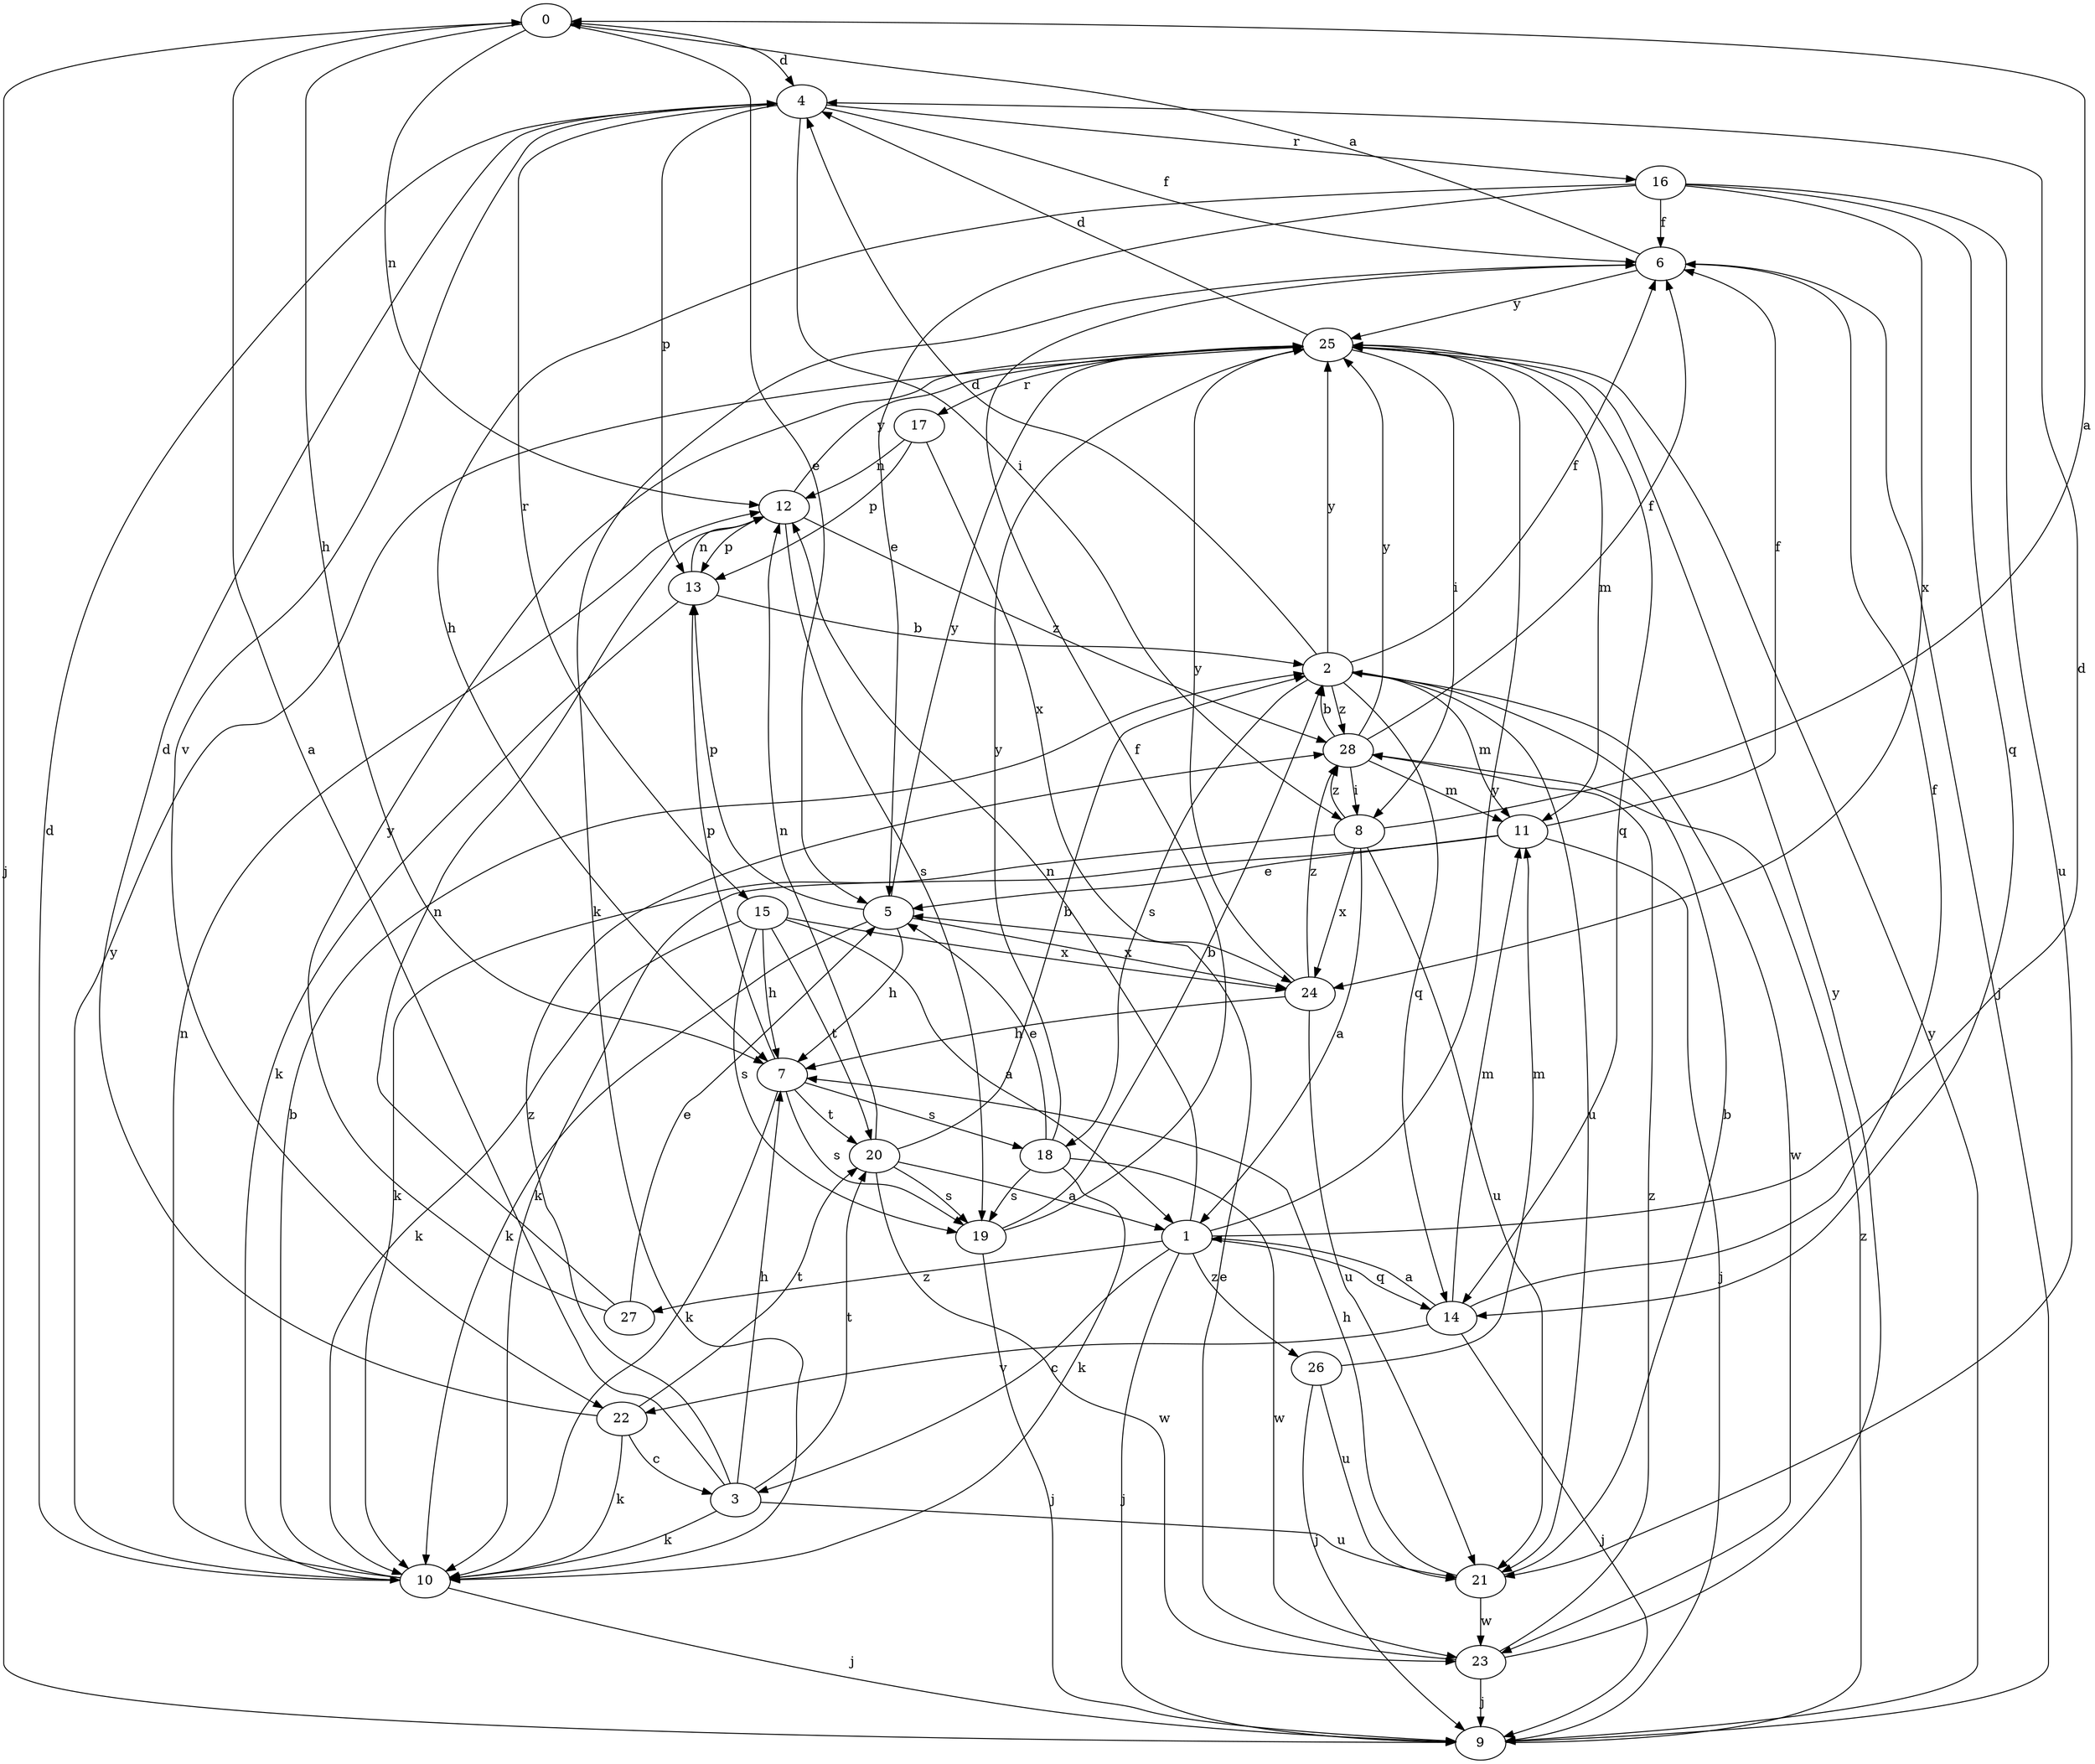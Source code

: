 strict digraph  {
0;
1;
2;
3;
4;
5;
6;
7;
8;
9;
10;
11;
12;
13;
14;
15;
16;
17;
18;
19;
20;
21;
22;
23;
24;
25;
26;
27;
28;
0 -> 4  [label=d];
0 -> 5  [label=e];
0 -> 7  [label=h];
0 -> 9  [label=j];
0 -> 12  [label=n];
1 -> 3  [label=c];
1 -> 4  [label=d];
1 -> 9  [label=j];
1 -> 12  [label=n];
1 -> 14  [label=q];
1 -> 25  [label=y];
1 -> 26  [label=z];
1 -> 27  [label=z];
2 -> 4  [label=d];
2 -> 6  [label=f];
2 -> 11  [label=m];
2 -> 14  [label=q];
2 -> 18  [label=s];
2 -> 21  [label=u];
2 -> 23  [label=w];
2 -> 25  [label=y];
2 -> 28  [label=z];
3 -> 0  [label=a];
3 -> 7  [label=h];
3 -> 10  [label=k];
3 -> 20  [label=t];
3 -> 21  [label=u];
3 -> 28  [label=z];
4 -> 6  [label=f];
4 -> 8  [label=i];
4 -> 13  [label=p];
4 -> 15  [label=r];
4 -> 16  [label=r];
4 -> 22  [label=v];
5 -> 7  [label=h];
5 -> 10  [label=k];
5 -> 13  [label=p];
5 -> 24  [label=x];
5 -> 25  [label=y];
6 -> 0  [label=a];
6 -> 9  [label=j];
6 -> 10  [label=k];
6 -> 25  [label=y];
7 -> 10  [label=k];
7 -> 13  [label=p];
7 -> 18  [label=s];
7 -> 19  [label=s];
7 -> 20  [label=t];
8 -> 0  [label=a];
8 -> 1  [label=a];
8 -> 10  [label=k];
8 -> 21  [label=u];
8 -> 24  [label=x];
8 -> 28  [label=z];
9 -> 25  [label=y];
9 -> 28  [label=z];
10 -> 2  [label=b];
10 -> 4  [label=d];
10 -> 9  [label=j];
10 -> 12  [label=n];
10 -> 25  [label=y];
11 -> 5  [label=e];
11 -> 6  [label=f];
11 -> 9  [label=j];
11 -> 10  [label=k];
12 -> 13  [label=p];
12 -> 19  [label=s];
12 -> 25  [label=y];
12 -> 28  [label=z];
13 -> 2  [label=b];
13 -> 10  [label=k];
13 -> 12  [label=n];
14 -> 1  [label=a];
14 -> 6  [label=f];
14 -> 9  [label=j];
14 -> 11  [label=m];
14 -> 22  [label=v];
15 -> 1  [label=a];
15 -> 7  [label=h];
15 -> 10  [label=k];
15 -> 19  [label=s];
15 -> 20  [label=t];
15 -> 24  [label=x];
16 -> 5  [label=e];
16 -> 6  [label=f];
16 -> 7  [label=h];
16 -> 14  [label=q];
16 -> 21  [label=u];
16 -> 24  [label=x];
17 -> 12  [label=n];
17 -> 13  [label=p];
17 -> 24  [label=x];
18 -> 5  [label=e];
18 -> 10  [label=k];
18 -> 19  [label=s];
18 -> 23  [label=w];
18 -> 25  [label=y];
19 -> 2  [label=b];
19 -> 6  [label=f];
19 -> 9  [label=j];
20 -> 1  [label=a];
20 -> 2  [label=b];
20 -> 12  [label=n];
20 -> 19  [label=s];
20 -> 23  [label=w];
21 -> 2  [label=b];
21 -> 7  [label=h];
21 -> 23  [label=w];
22 -> 3  [label=c];
22 -> 4  [label=d];
22 -> 10  [label=k];
22 -> 20  [label=t];
23 -> 5  [label=e];
23 -> 9  [label=j];
23 -> 25  [label=y];
23 -> 28  [label=z];
24 -> 7  [label=h];
24 -> 21  [label=u];
24 -> 25  [label=y];
24 -> 28  [label=z];
25 -> 4  [label=d];
25 -> 8  [label=i];
25 -> 11  [label=m];
25 -> 14  [label=q];
25 -> 17  [label=r];
26 -> 9  [label=j];
26 -> 11  [label=m];
26 -> 21  [label=u];
27 -> 5  [label=e];
27 -> 12  [label=n];
27 -> 25  [label=y];
28 -> 2  [label=b];
28 -> 6  [label=f];
28 -> 8  [label=i];
28 -> 11  [label=m];
28 -> 25  [label=y];
}
